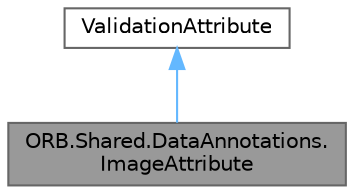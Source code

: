 digraph "ORB.Shared.DataAnnotations.ImageAttribute"
{
 // INTERACTIVE_SVG=YES
 // LATEX_PDF_SIZE
  bgcolor="transparent";
  edge [fontname=Helvetica,fontsize=10,labelfontname=Helvetica,labelfontsize=10];
  node [fontname=Helvetica,fontsize=10,shape=box,height=0.2,width=0.4];
  Node1 [id="Node000001",label="ORB.Shared.DataAnnotations.\lImageAttribute",height=0.2,width=0.4,color="gray40", fillcolor="grey60", style="filled", fontcolor="black",tooltip="Image attribute."];
  Node2 -> Node1 [id="edge1_Node000001_Node000002",dir="back",color="steelblue1",style="solid",tooltip=" "];
  Node2 [id="Node000002",label="ValidationAttribute",height=0.2,width=0.4,color="gray40", fillcolor="white", style="filled",tooltip=" "];
}
